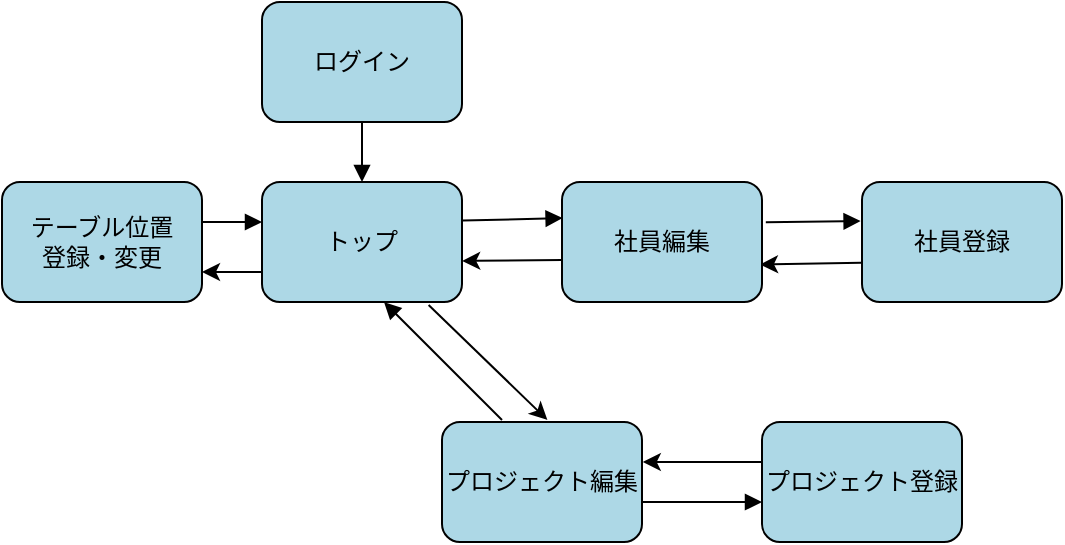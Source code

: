 <mxfile>
    <diagram name="ScreenFlow" id="screen-flow">
        <mxGraphModel dx="746" dy="419" grid="1" gridSize="10" guides="1" tooltips="1" connect="1" arrows="1" fold="1" page="1" pageScale="1" pageWidth="827" pageHeight="1169" math="0" shadow="0">
            <root>
                <mxCell id="0"/>
                <mxCell id="1" parent="0"/>
                <mxCell id="home" value="トップ" style="rounded=1;fillColor=#ADD8E6;whiteSpace=wrap;html=1;" parent="1" vertex="1">
                    <mxGeometry x="330" y="230" width="100" height="60" as="geometry"/>
                </mxCell>
                <mxCell id="profile" value="ログイン" style="rounded=1;fillColor=#ADD8E6;whiteSpace=wrap;html=1;" parent="1" vertex="1">
                    <mxGeometry x="330" y="140" width="100" height="60" as="geometry"/>
                </mxCell>
                <mxCell id="login" value="社員登録" style="rounded=1;fillColor=#ADD8E6;whiteSpace=wrap;html=1;" parent="1" vertex="1">
                    <mxGeometry x="630" y="230" width="100" height="60" as="geometry"/>
                </mxCell>
                <mxCell id="settings" value="テーブル位置&lt;div&gt;登録・変更&lt;/div&gt;" style="rounded=1;fillColor=#ADD8E6;whiteSpace=wrap;html=1;" parent="1" vertex="1">
                    <mxGeometry x="200" y="230" width="100" height="60" as="geometry"/>
                </mxCell>
                <mxCell id="edge1" style="endArrow=none;startArrow=block;startFill=1;endFill=0;" parent="1" source="home" target="profile" edge="1">
                    <mxGeometry relative="1" as="geometry"/>
                </mxCell>
                <mxCell id="edge2" style="endArrow=block;startArrow=none;startFill=0;exitX=1.019;exitY=0.336;exitDx=0;exitDy=0;entryX=-0.007;entryY=0.326;entryDx=0;entryDy=0;entryPerimeter=0;exitPerimeter=0;" parent="1" source="7" target="login" edge="1">
                    <mxGeometry relative="1" as="geometry">
                        <mxPoint x="580.0" y="260" as="sourcePoint"/>
                        <mxPoint x="670" y="210" as="targetPoint"/>
                    </mxGeometry>
                </mxCell>
                <mxCell id="edge4" style="endArrow=block;startArrow=none;startFill=0;exitX=1;exitY=0.25;exitDx=0;exitDy=0;entryX=0;entryY=0.25;entryDx=0;entryDy=0;" parent="1" edge="1">
                    <mxGeometry relative="1" as="geometry">
                        <mxPoint x="300.0" y="250" as="sourcePoint"/>
                        <Array as="points">
                            <mxPoint x="310" y="250"/>
                        </Array>
                        <mxPoint x="330.0" y="250" as="targetPoint"/>
                    </mxGeometry>
                </mxCell>
                <mxCell id="5" value="" style="endArrow=classic;html=1;exitX=-0.003;exitY=0.672;exitDx=0;exitDy=0;entryX=0.99;entryY=0.688;entryDx=0;entryDy=0;entryPerimeter=0;exitPerimeter=0;" parent="1" source="login" target="7" edge="1">
                    <mxGeometry width="50" height="50" relative="1" as="geometry">
                        <mxPoint x="580" y="380" as="sourcePoint"/>
                        <mxPoint x="470" y="340" as="targetPoint"/>
                        <Array as="points"/>
                    </mxGeometry>
                </mxCell>
                <mxCell id="6" value="" style="endArrow=classic;html=1;entryX=1;entryY=0.75;entryDx=0;entryDy=0;exitX=0;exitY=0.75;exitDx=0;exitDy=0;" parent="1" source="home" target="settings" edge="1">
                    <mxGeometry width="50" height="50" relative="1" as="geometry">
                        <mxPoint x="330" y="270" as="sourcePoint"/>
                        <mxPoint x="220" y="270" as="targetPoint"/>
                        <Array as="points">
                            <mxPoint x="320" y="275"/>
                        </Array>
                    </mxGeometry>
                </mxCell>
                <mxCell id="7" value="社員編集" style="rounded=1;fillColor=#ADD8E6;whiteSpace=wrap;html=1;" parent="1" vertex="1">
                    <mxGeometry x="480" y="230" width="100" height="60" as="geometry"/>
                </mxCell>
                <mxCell id="8" style="endArrow=block;startArrow=none;startFill=0;exitX=1.004;exitY=0.321;exitDx=0;exitDy=0;entryX=0.003;entryY=0.301;entryDx=0;entryDy=0;entryPerimeter=0;exitPerimeter=0;" parent="1" source="home" target="7" edge="1">
                    <mxGeometry relative="1" as="geometry">
                        <mxPoint x="390" y="330" as="sourcePoint"/>
                        <mxPoint x="510" y="330" as="targetPoint"/>
                    </mxGeometry>
                </mxCell>
                <mxCell id="9" value="" style="endArrow=classic;html=1;exitX=0;exitY=0.65;exitDx=0;exitDy=0;entryX=1.001;entryY=0.658;entryDx=0;entryDy=0;exitPerimeter=0;entryPerimeter=0;" parent="1" source="7" target="home" edge="1">
                    <mxGeometry width="50" height="50" relative="1" as="geometry">
                        <mxPoint x="480" y="340" as="sourcePoint"/>
                        <mxPoint x="360" y="340" as="targetPoint"/>
                        <Array as="points"/>
                    </mxGeometry>
                </mxCell>
                <mxCell id="10" value="プロジェクト登録" style="rounded=1;fillColor=#ADD8E6;whiteSpace=wrap;html=1;" parent="1" vertex="1">
                    <mxGeometry x="580" y="350" width="100" height="60" as="geometry"/>
                </mxCell>
                <mxCell id="11" style="endArrow=block;startArrow=none;startFill=0;exitX=1;exitY=0.75;exitDx=0;exitDy=0;entryX=0;entryY=0.75;entryDx=0;entryDy=0;" parent="1" edge="1">
                    <mxGeometry relative="1" as="geometry">
                        <mxPoint x="520" y="390" as="sourcePoint"/>
                        <mxPoint x="580" y="390" as="targetPoint"/>
                        <Array as="points">
                            <mxPoint x="550" y="390"/>
                        </Array>
                    </mxGeometry>
                </mxCell>
                <mxCell id="12" value="プロジェクト編集" style="rounded=1;fillColor=#ADD8E6;whiteSpace=wrap;html=1;" parent="1" vertex="1">
                    <mxGeometry x="420" y="350" width="100" height="60" as="geometry"/>
                </mxCell>
                <mxCell id="13" value="" style="endArrow=classic;html=1;exitX=0.003;exitY=0.411;exitDx=0;exitDy=0;entryX=1.007;entryY=0.411;entryDx=0;entryDy=0;exitPerimeter=0;entryPerimeter=0;" parent="1" edge="1">
                    <mxGeometry width="50" height="50" relative="1" as="geometry">
                        <mxPoint x="580.0" y="370.0" as="sourcePoint"/>
                        <mxPoint x="520.4" y="370.0" as="targetPoint"/>
                        <Array as="points"/>
                    </mxGeometry>
                </mxCell>
                <mxCell id="14" style="endArrow=block;startArrow=none;startFill=0;entryX=0.16;entryY=1;entryDx=0;entryDy=0;entryPerimeter=0;" parent="1" edge="1">
                    <mxGeometry relative="1" as="geometry">
                        <mxPoint x="450" y="349" as="sourcePoint"/>
                        <mxPoint x="391" y="290" as="targetPoint"/>
                    </mxGeometry>
                </mxCell>
                <mxCell id="15" value="" style="endArrow=classic;html=1;exitX=0.833;exitY=1.025;exitDx=0;exitDy=0;entryX=0.527;entryY=-0.017;entryDx=0;entryDy=0;entryPerimeter=0;exitPerimeter=0;" parent="1" source="home" target="12" edge="1">
                    <mxGeometry width="50" height="50" relative="1" as="geometry">
                        <mxPoint x="440" y="300" as="sourcePoint"/>
                        <mxPoint x="350" y="370" as="targetPoint"/>
                        <Array as="points"/>
                    </mxGeometry>
                </mxCell>
            </root>
        </mxGraphModel>
    </diagram>
</mxfile>